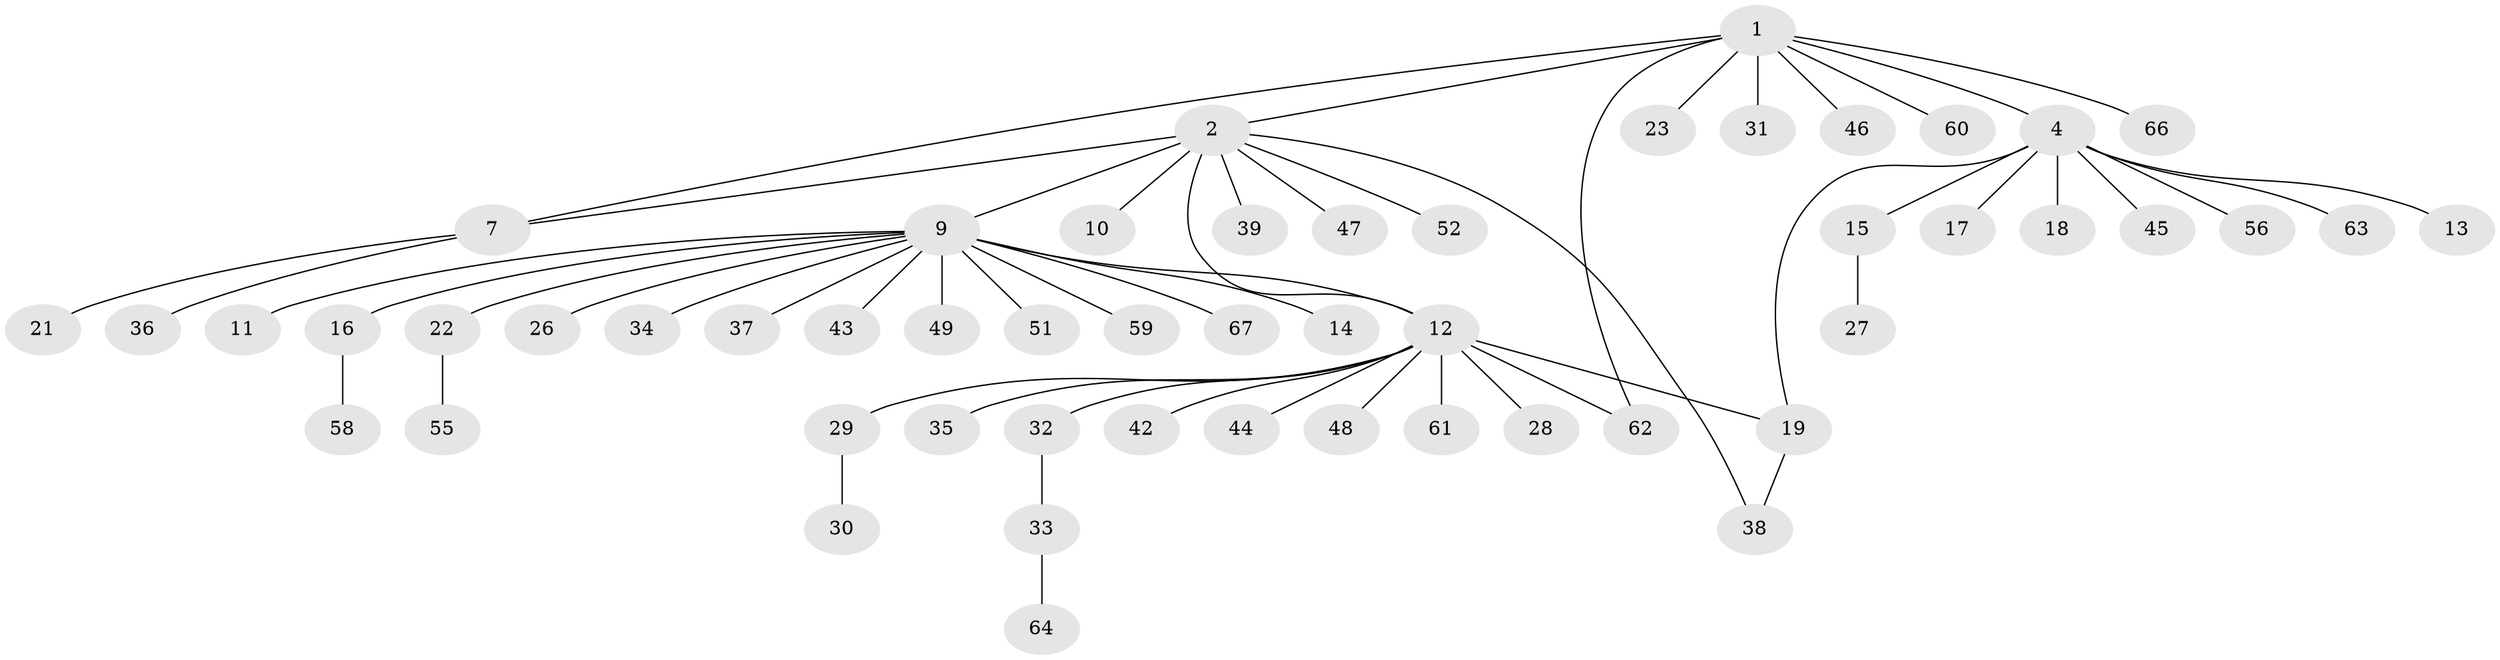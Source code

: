 // Generated by graph-tools (version 1.1) at 2025/52/02/27/25 19:52:00]
// undirected, 53 vertices, 57 edges
graph export_dot {
graph [start="1"]
  node [color=gray90,style=filled];
  1 [super="+3"];
  2 [super="+5"];
  4 [super="+6"];
  7 [super="+8"];
  9 [super="+57"];
  10 [super="+65"];
  11;
  12 [super="+25"];
  13 [super="+20"];
  14;
  15;
  16;
  17 [super="+54"];
  18;
  19;
  21 [super="+24"];
  22 [super="+50"];
  23;
  26;
  27;
  28;
  29;
  30;
  31;
  32;
  33 [super="+40"];
  34;
  35;
  36;
  37;
  38 [super="+41"];
  39;
  42;
  43;
  44;
  45;
  46;
  47;
  48;
  49;
  51;
  52 [super="+53"];
  55;
  56;
  58;
  59;
  60;
  61;
  62;
  63;
  64;
  66;
  67;
  1 -- 2;
  1 -- 23;
  1 -- 46;
  1 -- 60;
  1 -- 62;
  1 -- 66;
  1 -- 4;
  1 -- 7;
  1 -- 31;
  2 -- 7;
  2 -- 9 [weight=2];
  2 -- 10;
  2 -- 39;
  2 -- 52;
  2 -- 12;
  2 -- 47;
  2 -- 38;
  4 -- 17;
  4 -- 19;
  4 -- 13;
  4 -- 18;
  4 -- 63;
  4 -- 56;
  4 -- 45;
  4 -- 15;
  7 -- 21;
  7 -- 36;
  9 -- 11;
  9 -- 14;
  9 -- 16;
  9 -- 22;
  9 -- 26;
  9 -- 34;
  9 -- 37;
  9 -- 43;
  9 -- 49;
  9 -- 51;
  9 -- 59;
  9 -- 67;
  9 -- 12;
  12 -- 19;
  12 -- 29;
  12 -- 42;
  12 -- 32;
  12 -- 35;
  12 -- 44;
  12 -- 48;
  12 -- 28;
  12 -- 61;
  12 -- 62;
  15 -- 27;
  16 -- 58;
  19 -- 38;
  22 -- 55;
  29 -- 30;
  32 -- 33;
  33 -- 64;
}
